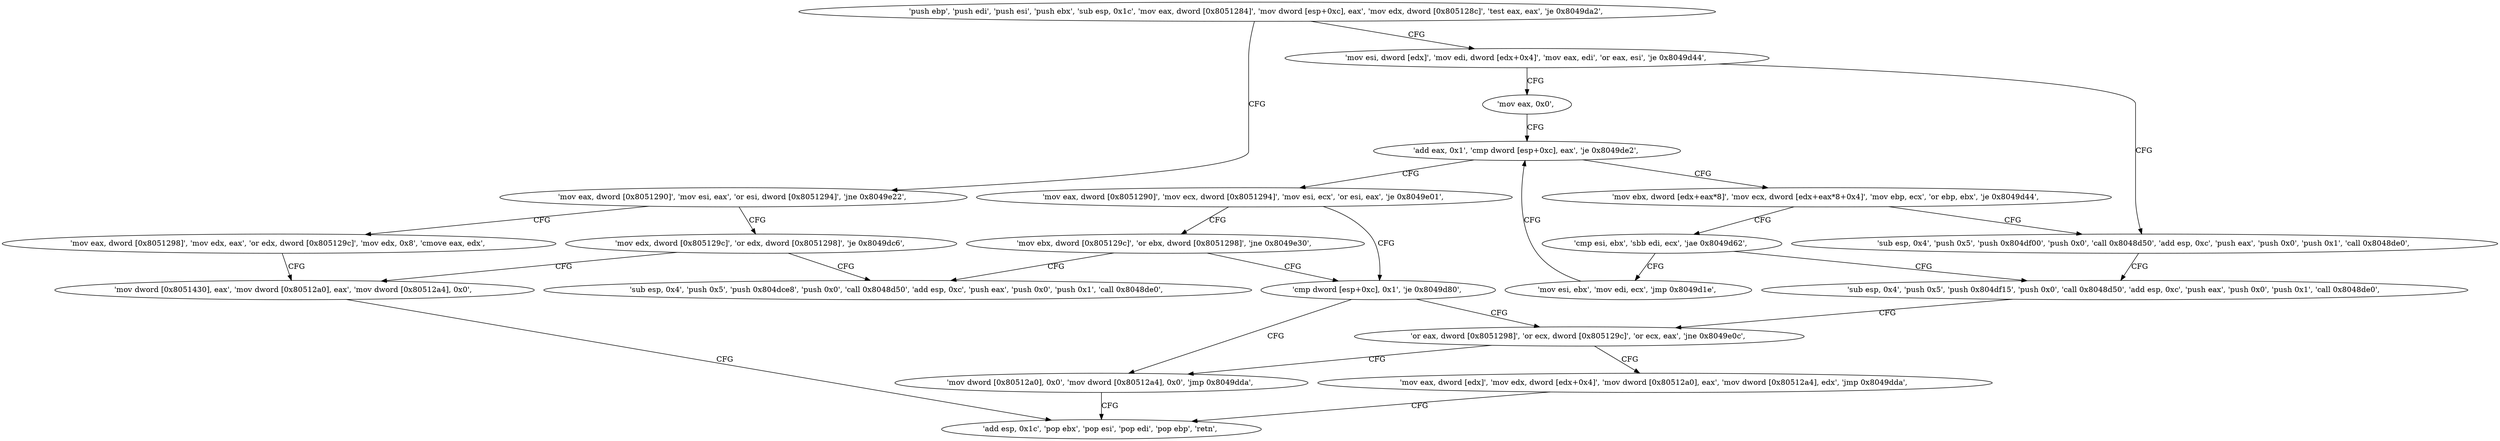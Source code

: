 digraph "func" {
"134520048" [label = "'push ebp', 'push edi', 'push esi', 'push ebx', 'sub esp, 0x1c', 'mov eax, dword [0x8051284]', 'mov dword [esp+0xc], eax', 'mov edx, dword [0x805128c]', 'test eax, eax', 'je 0x8049da2', " ]
"134520226" [label = "'mov eax, dword [0x8051290]', 'mov esi, eax', 'or esi, dword [0x8051294]', 'jne 0x8049e22', " ]
"134520078" [label = "'mov esi, dword [edx]', 'mov edi, dword [edx+0x4]', 'mov eax, edi', 'or eax, esi', 'je 0x8049d44', " ]
"134520354" [label = "'mov edx, dword [0x805129c]', 'or edx, dword [0x8051298]', 'je 0x8049dc6', " ]
"134520241" [label = "'mov eax, dword [0x8051298]', 'mov edx, eax', 'or edx, dword [0x805129c]', 'mov edx, 0x8', 'cmove eax, edx', " ]
"134520132" [label = "'sub esp, 0x4', 'push 0x5', 'push 0x804df00', 'push 0x0', 'call 0x8048d50', 'add esp, 0xc', 'push eax', 'push 0x0', 'push 0x1', 'call 0x8048de0', " ]
"134520089" [label = "'mov eax, 0x0', " ]
"134520262" [label = "'mov dword [0x8051430], eax', 'mov dword [0x80512a0], eax', 'mov dword [0x80512a4], 0x0', " ]
"134520368" [label = "'sub esp, 0x4', 'push 0x5', 'push 0x804dce8', 'push 0x0', 'call 0x8048d50', 'add esp, 0xc', 'push eax', 'push 0x0', 'push 0x1', 'call 0x8048de0', " ]
"134520162" [label = "'sub esp, 0x4', 'push 0x5', 'push 0x804df15', 'push 0x0', 'call 0x8048d50', 'add esp, 0xc', 'push eax', 'push 0x0', 'push 0x1', 'call 0x8048de0', " ]
"134520094" [label = "'add eax, 0x1', 'cmp dword [esp+0xc], eax', 'je 0x8049de2', " ]
"134520282" [label = "'add esp, 0x1c', 'pop ebx', 'pop esi', 'pop edi', 'pop ebp', 'retn', " ]
"134520332" [label = "'mov dword [0x80512a0], 0x0', 'mov dword [0x80512a4], 0x0', 'jmp 0x8049dda', " ]
"134520208" [label = "'mov eax, dword [edx]', 'mov edx, dword [edx+0x4]', 'mov dword [0x80512a0], eax', 'mov dword [0x80512a4], edx', 'jmp 0x8049dda', " ]
"134520290" [label = "'mov eax, dword [0x8051290]', 'mov ecx, dword [0x8051294]', 'mov esi, ecx', 'or esi, eax', 'je 0x8049e01', " ]
"134520321" [label = "'cmp dword [esp+0xc], 0x1', 'je 0x8049d80', " ]
"134520307" [label = "'mov ebx, dword [0x805129c]', 'or ebx, dword [0x8051298]', 'jne 0x8049e30', " ]
"134520107" [label = "'mov ebx, dword [edx+eax*8]', 'mov ecx, dword [edx+eax*8+0x4]', 'mov ebp, ecx', 'or ebp, ebx', 'je 0x8049d44', " ]
"134520120" [label = "'cmp esi, ebx', 'sbb edi, ecx', 'jae 0x8049d62', " ]
"134520192" [label = "'or eax, dword [0x8051298]', 'or ecx, dword [0x805129c]', 'or ecx, eax', 'jne 0x8049e0c', " ]
"134520126" [label = "'mov esi, ebx', 'mov edi, ecx', 'jmp 0x8049d1e', " ]
"134520048" -> "134520226" [ label = "CFG" ]
"134520048" -> "134520078" [ label = "CFG" ]
"134520226" -> "134520354" [ label = "CFG" ]
"134520226" -> "134520241" [ label = "CFG" ]
"134520078" -> "134520132" [ label = "CFG" ]
"134520078" -> "134520089" [ label = "CFG" ]
"134520354" -> "134520262" [ label = "CFG" ]
"134520354" -> "134520368" [ label = "CFG" ]
"134520241" -> "134520262" [ label = "CFG" ]
"134520132" -> "134520162" [ label = "CFG" ]
"134520089" -> "134520094" [ label = "CFG" ]
"134520262" -> "134520282" [ label = "CFG" ]
"134520162" -> "134520192" [ label = "CFG" ]
"134520094" -> "134520290" [ label = "CFG" ]
"134520094" -> "134520107" [ label = "CFG" ]
"134520332" -> "134520282" [ label = "CFG" ]
"134520208" -> "134520282" [ label = "CFG" ]
"134520290" -> "134520321" [ label = "CFG" ]
"134520290" -> "134520307" [ label = "CFG" ]
"134520321" -> "134520192" [ label = "CFG" ]
"134520321" -> "134520332" [ label = "CFG" ]
"134520307" -> "134520368" [ label = "CFG" ]
"134520307" -> "134520321" [ label = "CFG" ]
"134520107" -> "134520132" [ label = "CFG" ]
"134520107" -> "134520120" [ label = "CFG" ]
"134520120" -> "134520162" [ label = "CFG" ]
"134520120" -> "134520126" [ label = "CFG" ]
"134520192" -> "134520332" [ label = "CFG" ]
"134520192" -> "134520208" [ label = "CFG" ]
"134520126" -> "134520094" [ label = "CFG" ]
}
